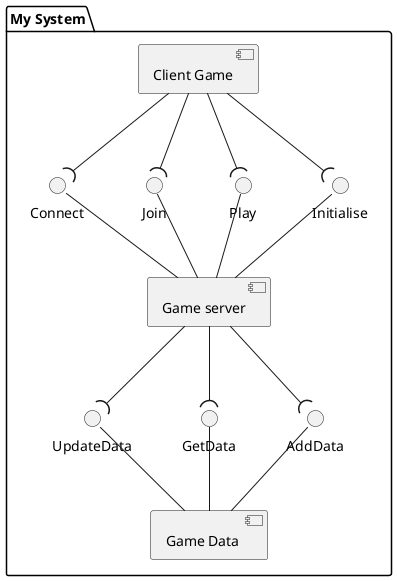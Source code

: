 @startuml
package "My System" {
interface "Connect" as connect
interface "Join" as Cli1
interface "Play" as pl
interface "Initialise" as init

interface "AddData" as addData
interface "GetData" as getData
interface "UpdateData" as updateData

component "Game Data " as LobbyServer
component "Game server" as MiddlewareClient1


[LobbyServer] -up-() addData
MiddlewareClient1 --( addData

[LobbyServer] -up-() getData
MiddlewareClient1 --( getData

[LobbyServer] -up-() updateData
MiddlewareClient1 --( updateData




[Client Game] --( Cli1
Cli1 -- [MiddlewareClient1]

[Client Game] --( connect
[MiddlewareClient1] -up-() connect

[Client Game] --( pl
pl -- [MiddlewareClient1]

[Client Game] --( init
init -- [MiddlewareClient1]

}
@enduml